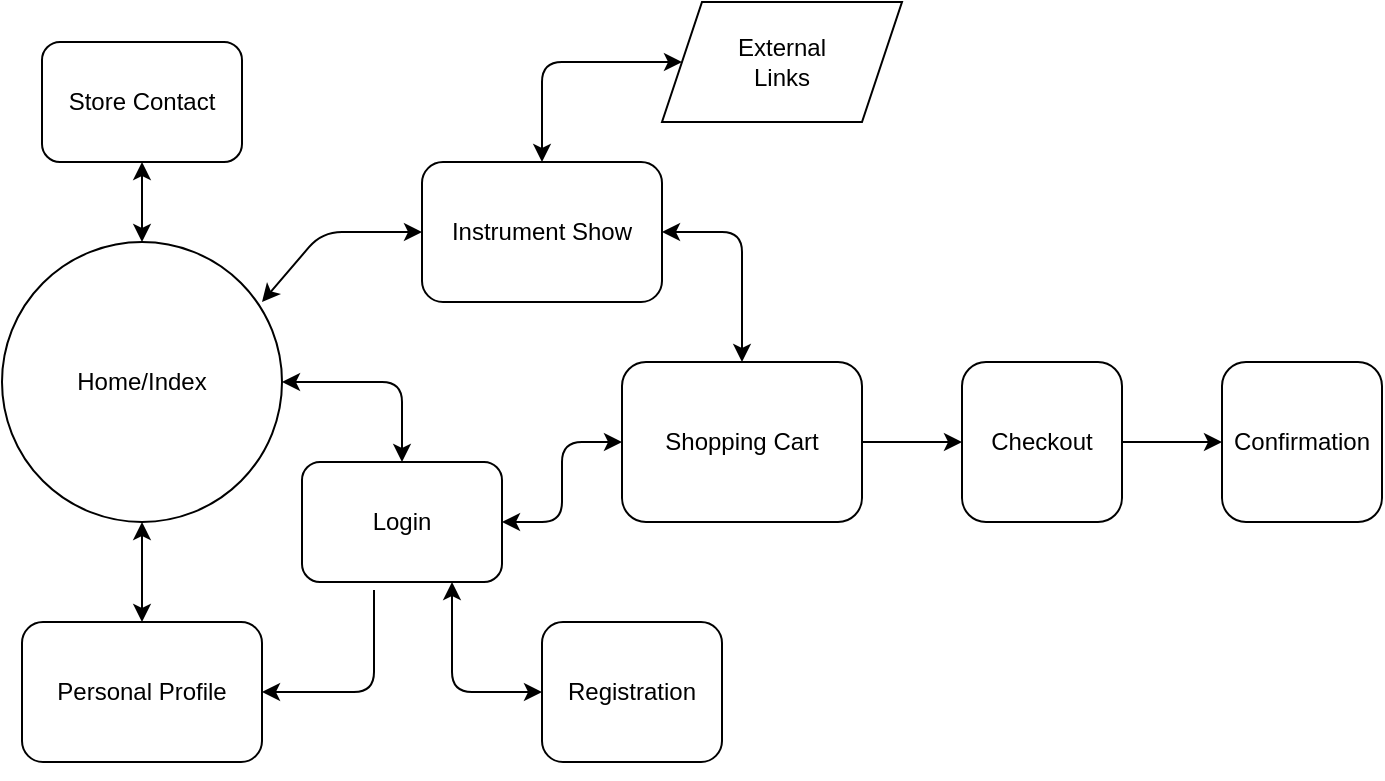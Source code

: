 <mxfile>
    <diagram id="Ruh8LcEauPBrUdBT1cng" name="Page-1">
        <mxGraphModel dx="968" dy="578" grid="1" gridSize="10" guides="1" tooltips="1" connect="1" arrows="1" fold="1" page="1" pageScale="1" pageWidth="850" pageHeight="1100" math="0" shadow="0">
            <root>
                <mxCell id="0"/>
                <mxCell id="1" parent="0"/>
                <mxCell id="4" value="Registration" style="rounded=1;whiteSpace=wrap;html=1;" parent="1" vertex="1">
                    <mxGeometry x="340" y="400" width="90" height="70" as="geometry"/>
                </mxCell>
                <mxCell id="6" value="Personal Profile" style="whiteSpace=wrap;html=1;rounded=1;" parent="1" vertex="1">
                    <mxGeometry x="80" y="400" width="120" height="70" as="geometry"/>
                </mxCell>
                <mxCell id="17" value="Instrument Show" style="rounded=1;whiteSpace=wrap;html=1;" parent="1" vertex="1">
                    <mxGeometry x="280" y="170" width="120" height="70" as="geometry"/>
                </mxCell>
                <mxCell id="56" value="" style="edgeStyle=orthogonalEdgeStyle;rounded=0;orthogonalLoop=1;jettySize=auto;html=1;" edge="1" parent="1" source="23" target="24">
                    <mxGeometry relative="1" as="geometry"/>
                </mxCell>
                <mxCell id="23" value="Checkout" style="rounded=1;whiteSpace=wrap;html=1;" parent="1" vertex="1">
                    <mxGeometry x="550" y="270" width="80" height="80" as="geometry"/>
                </mxCell>
                <mxCell id="24" value="Confirmation" style="rounded=1;whiteSpace=wrap;html=1;" parent="1" vertex="1">
                    <mxGeometry x="680" y="270" width="80" height="80" as="geometry"/>
                </mxCell>
                <mxCell id="26" value="Store Contact" style="rounded=1;whiteSpace=wrap;html=1;" parent="1" vertex="1">
                    <mxGeometry x="90" y="110" width="100" height="60" as="geometry"/>
                </mxCell>
                <mxCell id="32" value="Login" style="rounded=1;whiteSpace=wrap;html=1;" vertex="1" parent="1">
                    <mxGeometry x="220" y="320" width="100" height="60" as="geometry"/>
                </mxCell>
                <mxCell id="55" value="" style="edgeStyle=orthogonalEdgeStyle;rounded=0;orthogonalLoop=1;jettySize=auto;html=1;" edge="1" parent="1" source="40" target="23">
                    <mxGeometry relative="1" as="geometry"/>
                </mxCell>
                <mxCell id="40" value="Shopping Cart" style="rounded=1;whiteSpace=wrap;html=1;" vertex="1" parent="1">
                    <mxGeometry x="380" y="270" width="120" height="80" as="geometry"/>
                </mxCell>
                <mxCell id="42" value="Home/Index" style="ellipse;whiteSpace=wrap;html=1;aspect=fixed;" vertex="1" parent="1">
                    <mxGeometry x="70" y="210" width="140" height="140" as="geometry"/>
                </mxCell>
                <mxCell id="44" value="" style="endArrow=classic;startArrow=classic;html=1;exitX=0.5;exitY=0;exitDx=0;exitDy=0;entryX=0.5;entryY=1;entryDx=0;entryDy=0;" edge="1" parent="1" source="6" target="42">
                    <mxGeometry width="50" height="50" relative="1" as="geometry">
                        <mxPoint x="95" y="430" as="sourcePoint"/>
                        <mxPoint x="140" y="380" as="targetPoint"/>
                    </mxGeometry>
                </mxCell>
                <mxCell id="45" value="" style="endArrow=classic;startArrow=classic;html=1;exitX=0.5;exitY=0;exitDx=0;exitDy=0;entryX=1;entryY=0.5;entryDx=0;entryDy=0;" edge="1" parent="1" source="32" target="42">
                    <mxGeometry width="50" height="50" relative="1" as="geometry">
                        <mxPoint x="140" y="400" as="sourcePoint"/>
                        <mxPoint x="190" y="350" as="targetPoint"/>
                        <Array as="points">
                            <mxPoint x="270" y="314"/>
                            <mxPoint x="270" y="280"/>
                        </Array>
                    </mxGeometry>
                </mxCell>
                <mxCell id="48" value="" style="endArrow=classic;startArrow=classic;html=1;entryX=0;entryY=0.5;entryDx=0;entryDy=0;exitX=1;exitY=0.5;exitDx=0;exitDy=0;" edge="1" parent="1" source="32" target="40">
                    <mxGeometry width="50" height="50" relative="1" as="geometry">
                        <mxPoint x="330" y="390" as="sourcePoint"/>
                        <mxPoint x="380" y="340" as="targetPoint"/>
                        <Array as="points">
                            <mxPoint x="350" y="350"/>
                            <mxPoint x="350" y="310"/>
                        </Array>
                    </mxGeometry>
                </mxCell>
                <mxCell id="50" value="" style="endArrow=classic;startArrow=classic;html=1;exitX=1;exitY=0.5;exitDx=0;exitDy=0;entryX=0.5;entryY=0;entryDx=0;entryDy=0;" edge="1" parent="1" source="17" target="40">
                    <mxGeometry width="50" height="50" relative="1" as="geometry">
                        <mxPoint x="430" y="245" as="sourcePoint"/>
                        <mxPoint x="480" y="300" as="targetPoint"/>
                        <Array as="points">
                            <mxPoint x="440" y="205"/>
                            <mxPoint x="440" y="240"/>
                        </Array>
                    </mxGeometry>
                </mxCell>
                <mxCell id="54" value="" style="endArrow=classic;startArrow=classic;html=1;exitX=0.5;exitY=0;exitDx=0;exitDy=0;entryX=0.5;entryY=1;entryDx=0;entryDy=0;" edge="1" parent="1" source="42" target="26">
                    <mxGeometry width="50" height="50" relative="1" as="geometry">
                        <mxPoint x="20" y="240" as="sourcePoint"/>
                        <mxPoint x="70" y="190" as="targetPoint"/>
                        <Array as="points">
                            <mxPoint x="140" y="170"/>
                        </Array>
                    </mxGeometry>
                </mxCell>
                <mxCell id="58" value="External&lt;br&gt;Links" style="shape=parallelogram;perimeter=parallelogramPerimeter;whiteSpace=wrap;html=1;fixedSize=1;" vertex="1" parent="1">
                    <mxGeometry x="400" y="90" width="120" height="60" as="geometry"/>
                </mxCell>
                <mxCell id="59" value="" style="endArrow=classic;startArrow=classic;html=1;entryX=0;entryY=0.5;entryDx=0;entryDy=0;exitX=0.5;exitY=0;exitDx=0;exitDy=0;" edge="1" parent="1" source="17" target="58">
                    <mxGeometry width="50" height="50" relative="1" as="geometry">
                        <mxPoint x="270" y="110" as="sourcePoint"/>
                        <mxPoint x="380" y="140" as="targetPoint"/>
                        <Array as="points">
                            <mxPoint x="340" y="120"/>
                        </Array>
                    </mxGeometry>
                </mxCell>
                <mxCell id="64" value="" style="endArrow=classic;startArrow=classic;html=1;entryX=0;entryY=0.5;entryDx=0;entryDy=0;" edge="1" parent="1" target="17">
                    <mxGeometry width="50" height="50" relative="1" as="geometry">
                        <mxPoint x="200" y="240" as="sourcePoint"/>
                        <mxPoint x="250" y="190" as="targetPoint"/>
                        <Array as="points">
                            <mxPoint x="230" y="205"/>
                        </Array>
                    </mxGeometry>
                </mxCell>
                <mxCell id="67" value="" style="endArrow=classic;html=1;entryX=1;entryY=0.5;entryDx=0;entryDy=0;exitX=0.36;exitY=1.067;exitDx=0;exitDy=0;exitPerimeter=0;" edge="1" parent="1" source="32" target="6">
                    <mxGeometry width="50" height="50" relative="1" as="geometry">
                        <mxPoint x="220" y="500" as="sourcePoint"/>
                        <mxPoint x="270" y="450" as="targetPoint"/>
                        <Array as="points">
                            <mxPoint x="256" y="435"/>
                        </Array>
                    </mxGeometry>
                </mxCell>
                <mxCell id="69" style="edgeStyle=orthogonalEdgeStyle;rounded=0;orthogonalLoop=1;jettySize=auto;html=1;exitX=0.5;exitY=1;exitDx=0;exitDy=0;" edge="1" parent="1" source="4" target="4">
                    <mxGeometry relative="1" as="geometry"/>
                </mxCell>
                <mxCell id="70" value="" style="endArrow=classic;startArrow=classic;html=1;exitX=0;exitY=0.5;exitDx=0;exitDy=0;" edge="1" parent="1" source="4">
                    <mxGeometry width="50" height="50" relative="1" as="geometry">
                        <mxPoint x="245" y="430" as="sourcePoint"/>
                        <mxPoint x="295" y="380" as="targetPoint"/>
                        <Array as="points">
                            <mxPoint x="295" y="435"/>
                        </Array>
                    </mxGeometry>
                </mxCell>
            </root>
        </mxGraphModel>
    </diagram>
</mxfile>
